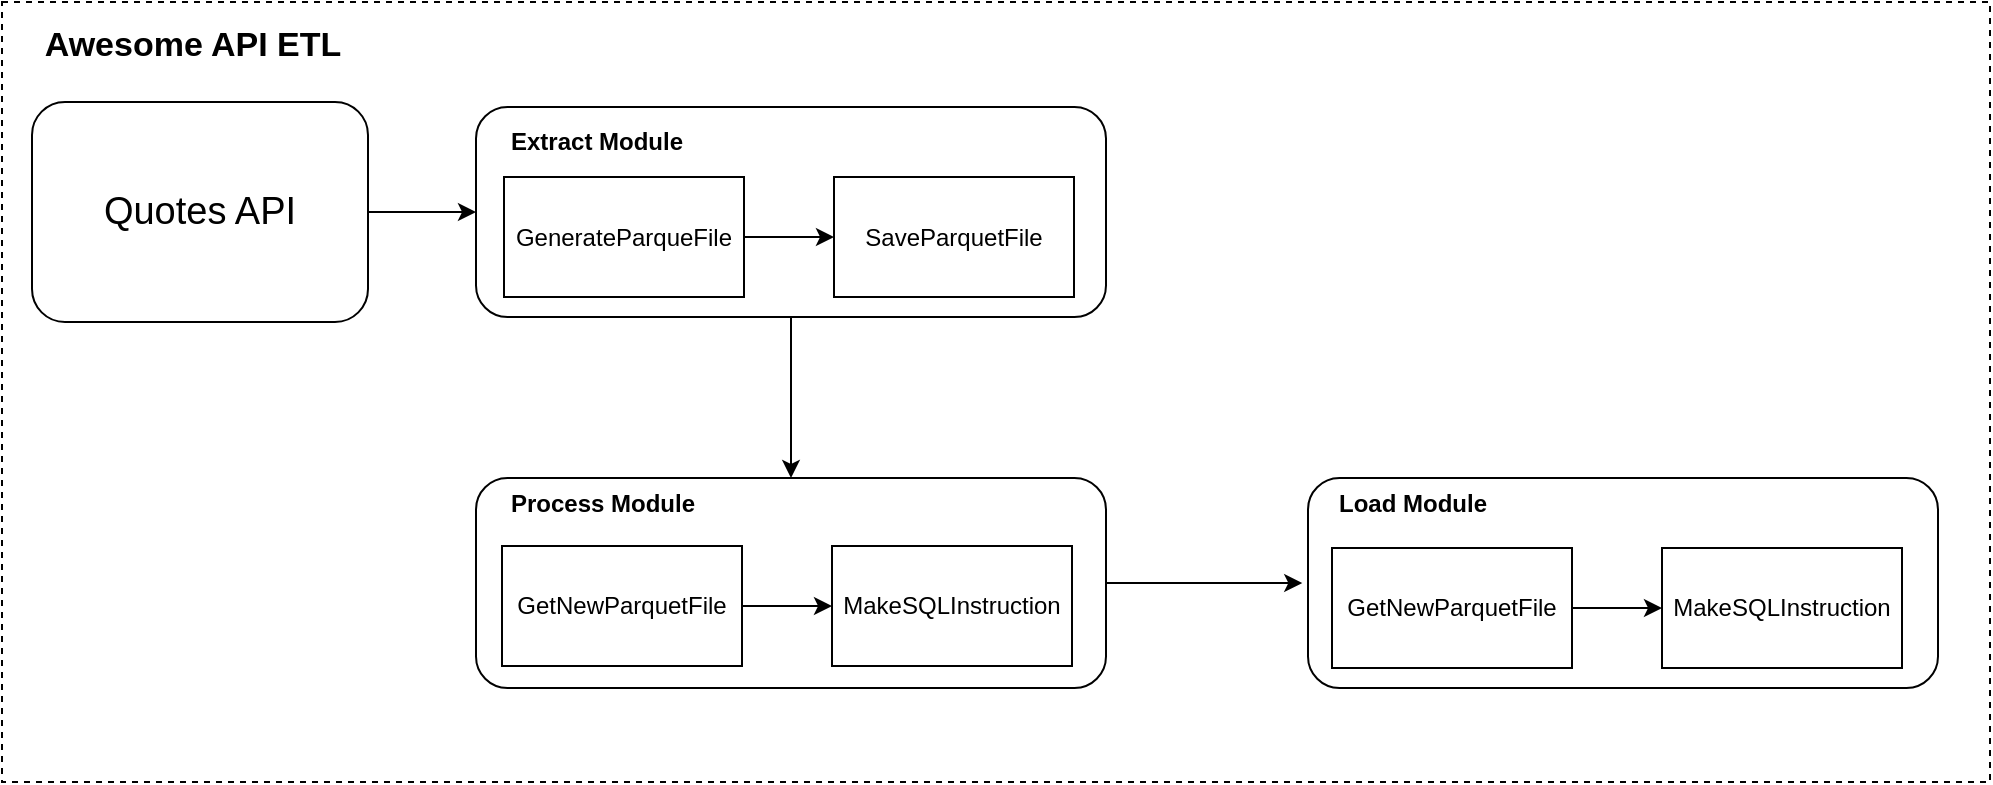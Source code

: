 <mxfile version="24.1.0" type="github">
  <diagram id="C5RBs43oDa-KdzZeNtuy" name="Page-1">
    <mxGraphModel dx="1136" dy="614" grid="0" gridSize="10" guides="1" tooltips="1" connect="1" arrows="1" fold="1" page="0" pageScale="1" pageWidth="827" pageHeight="1169" math="0" shadow="0">
      <root>
        <mxCell id="WIyWlLk6GJQsqaUBKTNV-0" />
        <mxCell id="WIyWlLk6GJQsqaUBKTNV-1" parent="WIyWlLk6GJQsqaUBKTNV-0" />
        <mxCell id="0-KXRPDyTY0TWinf13Ca-3" value="&lt;h1&gt;&lt;div style=&quot;color: rgb(212, 212, 212); background-color: rgb(30, 30, 30); font-family: Menlo, Monaco, &amp;quot;Courier New&amp;quot;, monospace; font-weight: normal; font-size: 12px; line-height: 18px; white-space-collapse: preserve;&quot;&gt;&lt;br&gt;&lt;/div&gt;&lt;/h1&gt;" style="text;html=1;align=center;verticalAlign=middle;resizable=0;points=[];autosize=1;strokeColor=none;fillColor=none;" vertex="1" parent="WIyWlLk6GJQsqaUBKTNV-1">
          <mxGeometry x="124" y="27" width="18" height="62" as="geometry" />
        </mxCell>
        <mxCell id="0-KXRPDyTY0TWinf13Ca-17" value="" style="rounded=0;whiteSpace=wrap;html=1;movable=1;resizable=1;rotatable=1;deletable=1;editable=1;locked=0;connectable=1;dashed=1;" vertex="1" parent="WIyWlLk6GJQsqaUBKTNV-1">
          <mxGeometry x="93" y="28" width="994" height="390" as="geometry" />
        </mxCell>
        <mxCell id="0-KXRPDyTY0TWinf13Ca-16" value="Awesome API ETL" style="text;html=1;align=center;verticalAlign=middle;resizable=0;points=[];autosize=1;strokeColor=none;fillColor=none;fontStyle=1;fontSize=17;" vertex="1" parent="WIyWlLk6GJQsqaUBKTNV-1">
          <mxGeometry x="108" y="34" width="159" height="32" as="geometry" />
        </mxCell>
        <mxCell id="0-KXRPDyTY0TWinf13Ca-20" value="" style="edgeStyle=orthogonalEdgeStyle;rounded=0;orthogonalLoop=1;jettySize=auto;html=1;" edge="1" parent="WIyWlLk6GJQsqaUBKTNV-1" source="0-KXRPDyTY0TWinf13Ca-18" target="0-KXRPDyTY0TWinf13Ca-19">
          <mxGeometry relative="1" as="geometry" />
        </mxCell>
        <mxCell id="0-KXRPDyTY0TWinf13Ca-18" value="&lt;font style=&quot;font-size: 19px;&quot;&gt;Quotes API&lt;/font&gt;" style="rounded=1;whiteSpace=wrap;html=1;" vertex="1" parent="WIyWlLk6GJQsqaUBKTNV-1">
          <mxGeometry x="108" y="78" width="168" height="110" as="geometry" />
        </mxCell>
        <mxCell id="0-KXRPDyTY0TWinf13Ca-29" style="edgeStyle=orthogonalEdgeStyle;rounded=0;orthogonalLoop=1;jettySize=auto;html=1;" edge="1" parent="WIyWlLk6GJQsqaUBKTNV-1" source="0-KXRPDyTY0TWinf13Ca-19" target="0-KXRPDyTY0TWinf13Ca-25">
          <mxGeometry relative="1" as="geometry" />
        </mxCell>
        <mxCell id="0-KXRPDyTY0TWinf13Ca-38" value="" style="group" vertex="1" connectable="0" parent="WIyWlLk6GJQsqaUBKTNV-1">
          <mxGeometry x="330" y="80.5" width="315" height="105" as="geometry" />
        </mxCell>
        <mxCell id="0-KXRPDyTY0TWinf13Ca-19" value="" style="whiteSpace=wrap;html=1;rounded=1;" vertex="1" parent="0-KXRPDyTY0TWinf13Ca-38">
          <mxGeometry width="315" height="105" as="geometry" />
        </mxCell>
        <mxCell id="0-KXRPDyTY0TWinf13Ca-23" style="edgeStyle=orthogonalEdgeStyle;rounded=0;orthogonalLoop=1;jettySize=auto;html=1;entryX=0;entryY=0.5;entryDx=0;entryDy=0;" edge="1" parent="0-KXRPDyTY0TWinf13Ca-38" source="0-KXRPDyTY0TWinf13Ca-21" target="0-KXRPDyTY0TWinf13Ca-22">
          <mxGeometry relative="1" as="geometry" />
        </mxCell>
        <mxCell id="0-KXRPDyTY0TWinf13Ca-21" value="GenerateParqueFile" style="rounded=0;whiteSpace=wrap;html=1;" vertex="1" parent="0-KXRPDyTY0TWinf13Ca-38">
          <mxGeometry x="14" y="35" width="120" height="60" as="geometry" />
        </mxCell>
        <mxCell id="0-KXRPDyTY0TWinf13Ca-22" value="SaveParquetFile" style="rounded=0;whiteSpace=wrap;html=1;" vertex="1" parent="0-KXRPDyTY0TWinf13Ca-38">
          <mxGeometry x="179" y="35" width="120" height="60" as="geometry" />
        </mxCell>
        <mxCell id="0-KXRPDyTY0TWinf13Ca-24" value="&lt;b&gt;Extract Module&lt;/b&gt;" style="text;html=1;align=center;verticalAlign=middle;resizable=0;points=[];autosize=1;strokeColor=none;fillColor=none;" vertex="1" parent="0-KXRPDyTY0TWinf13Ca-38">
          <mxGeometry x="8" y="4" width="104" height="26" as="geometry" />
        </mxCell>
        <mxCell id="0-KXRPDyTY0TWinf13Ca-39" value="" style="group" vertex="1" connectable="0" parent="WIyWlLk6GJQsqaUBKTNV-1">
          <mxGeometry x="330" y="266" width="315" height="105" as="geometry" />
        </mxCell>
        <mxCell id="0-KXRPDyTY0TWinf13Ca-42" style="edgeStyle=orthogonalEdgeStyle;rounded=0;orthogonalLoop=1;jettySize=auto;html=1;" edge="1" parent="0-KXRPDyTY0TWinf13Ca-39" source="0-KXRPDyTY0TWinf13Ca-25">
          <mxGeometry relative="1" as="geometry">
            <mxPoint x="413.13" y="52.5" as="targetPoint" />
          </mxGeometry>
        </mxCell>
        <mxCell id="0-KXRPDyTY0TWinf13Ca-25" value="" style="whiteSpace=wrap;html=1;rounded=1;" vertex="1" parent="0-KXRPDyTY0TWinf13Ca-39">
          <mxGeometry width="315" height="105" as="geometry" />
        </mxCell>
        <mxCell id="0-KXRPDyTY0TWinf13Ca-26" style="edgeStyle=orthogonalEdgeStyle;rounded=0;orthogonalLoop=1;jettySize=auto;html=1;entryX=0;entryY=0.5;entryDx=0;entryDy=0;" edge="1" parent="0-KXRPDyTY0TWinf13Ca-39" source="0-KXRPDyTY0TWinf13Ca-27" target="0-KXRPDyTY0TWinf13Ca-28">
          <mxGeometry relative="1" as="geometry" />
        </mxCell>
        <mxCell id="0-KXRPDyTY0TWinf13Ca-27" value="GetNewParquetFile" style="rounded=0;whiteSpace=wrap;html=1;" vertex="1" parent="0-KXRPDyTY0TWinf13Ca-39">
          <mxGeometry x="13" y="34" width="120" height="60" as="geometry" />
        </mxCell>
        <mxCell id="0-KXRPDyTY0TWinf13Ca-28" value="MakeSQLInstruction" style="rounded=0;whiteSpace=wrap;html=1;" vertex="1" parent="0-KXRPDyTY0TWinf13Ca-39">
          <mxGeometry x="178" y="34" width="120" height="60" as="geometry" />
        </mxCell>
        <mxCell id="0-KXRPDyTY0TWinf13Ca-36" value="&lt;b&gt;Process Module&lt;/b&gt;" style="text;html=1;align=center;verticalAlign=middle;resizable=0;points=[];autosize=1;strokeColor=none;fillColor=none;" vertex="1" parent="0-KXRPDyTY0TWinf13Ca-39">
          <mxGeometry x="8" width="110" height="26" as="geometry" />
        </mxCell>
        <mxCell id="0-KXRPDyTY0TWinf13Ca-40" value="" style="group" vertex="1" connectable="0" parent="WIyWlLk6GJQsqaUBKTNV-1">
          <mxGeometry x="746" y="266" width="315" height="105" as="geometry" />
        </mxCell>
        <mxCell id="0-KXRPDyTY0TWinf13Ca-30" value="" style="whiteSpace=wrap;html=1;rounded=1;" vertex="1" parent="0-KXRPDyTY0TWinf13Ca-40">
          <mxGeometry width="315" height="105" as="geometry" />
        </mxCell>
        <mxCell id="0-KXRPDyTY0TWinf13Ca-31" style="edgeStyle=orthogonalEdgeStyle;rounded=0;orthogonalLoop=1;jettySize=auto;html=1;entryX=0;entryY=0.5;entryDx=0;entryDy=0;" edge="1" parent="0-KXRPDyTY0TWinf13Ca-40" source="0-KXRPDyTY0TWinf13Ca-32" target="0-KXRPDyTY0TWinf13Ca-33">
          <mxGeometry relative="1" as="geometry" />
        </mxCell>
        <mxCell id="0-KXRPDyTY0TWinf13Ca-32" value="GetNewParquetFile" style="rounded=0;whiteSpace=wrap;html=1;" vertex="1" parent="0-KXRPDyTY0TWinf13Ca-40">
          <mxGeometry x="12" y="35" width="120" height="60" as="geometry" />
        </mxCell>
        <mxCell id="0-KXRPDyTY0TWinf13Ca-33" value="MakeSQLInstruction" style="rounded=0;whiteSpace=wrap;html=1;" vertex="1" parent="0-KXRPDyTY0TWinf13Ca-40">
          <mxGeometry x="177" y="35" width="120" height="60" as="geometry" />
        </mxCell>
        <mxCell id="0-KXRPDyTY0TWinf13Ca-37" value="&lt;b&gt;Load Module&lt;/b&gt;" style="text;html=1;align=center;verticalAlign=middle;resizable=0;points=[];autosize=1;strokeColor=none;fillColor=none;" vertex="1" parent="0-KXRPDyTY0TWinf13Ca-40">
          <mxGeometry x="6" width="92" height="26" as="geometry" />
        </mxCell>
      </root>
    </mxGraphModel>
  </diagram>
</mxfile>
